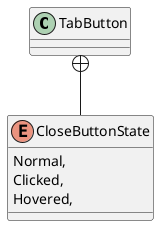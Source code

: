 @startuml
class TabButton {
}
enum CloseButtonState {
    Normal,
    Clicked,
    Hovered,
}
TabButton +-- CloseButtonState
@enduml
